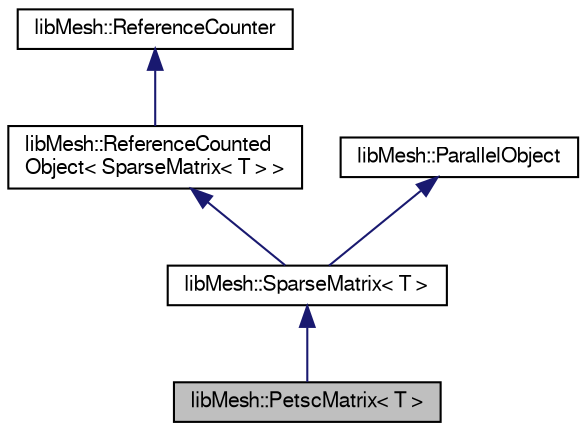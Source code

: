 digraph "libMesh::PetscMatrix&lt; T &gt;"
{
  edge [fontname="FreeSans",fontsize="10",labelfontname="FreeSans",labelfontsize="10"];
  node [fontname="FreeSans",fontsize="10",shape=record];
  Node1 [label="libMesh::PetscMatrix\< T \>",height=0.2,width=0.4,color="black", fillcolor="grey75", style="filled", fontcolor="black"];
  Node2 -> Node1 [dir="back",color="midnightblue",fontsize="10",style="solid",fontname="FreeSans"];
  Node2 [label="libMesh::SparseMatrix\< T \>",height=0.2,width=0.4,color="black", fillcolor="white", style="filled",URL="$classlibMesh_1_1SparseMatrix.html"];
  Node3 -> Node2 [dir="back",color="midnightblue",fontsize="10",style="solid",fontname="FreeSans"];
  Node3 [label="libMesh::ReferenceCounted\lObject\< SparseMatrix\< T \> \>",height=0.2,width=0.4,color="black", fillcolor="white", style="filled",URL="$classlibMesh_1_1ReferenceCountedObject.html"];
  Node4 -> Node3 [dir="back",color="midnightblue",fontsize="10",style="solid",fontname="FreeSans"];
  Node4 [label="libMesh::ReferenceCounter",height=0.2,width=0.4,color="black", fillcolor="white", style="filled",URL="$classlibMesh_1_1ReferenceCounter.html"];
  Node5 -> Node2 [dir="back",color="midnightblue",fontsize="10",style="solid",fontname="FreeSans"];
  Node5 [label="libMesh::ParallelObject",height=0.2,width=0.4,color="black", fillcolor="white", style="filled",URL="$classlibMesh_1_1ParallelObject.html"];
}
